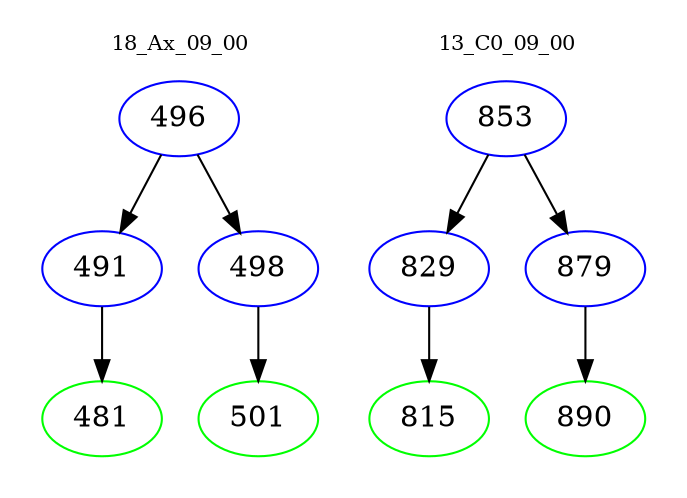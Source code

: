 digraph{
subgraph cluster_0 {
color = white
label = "18_Ax_09_00";
fontsize=10;
T0_496 [label="496", color="blue"]
T0_496 -> T0_491 [color="black"]
T0_491 [label="491", color="blue"]
T0_491 -> T0_481 [color="black"]
T0_481 [label="481", color="green"]
T0_496 -> T0_498 [color="black"]
T0_498 [label="498", color="blue"]
T0_498 -> T0_501 [color="black"]
T0_501 [label="501", color="green"]
}
subgraph cluster_1 {
color = white
label = "13_C0_09_00";
fontsize=10;
T1_853 [label="853", color="blue"]
T1_853 -> T1_829 [color="black"]
T1_829 [label="829", color="blue"]
T1_829 -> T1_815 [color="black"]
T1_815 [label="815", color="green"]
T1_853 -> T1_879 [color="black"]
T1_879 [label="879", color="blue"]
T1_879 -> T1_890 [color="black"]
T1_890 [label="890", color="green"]
}
}
